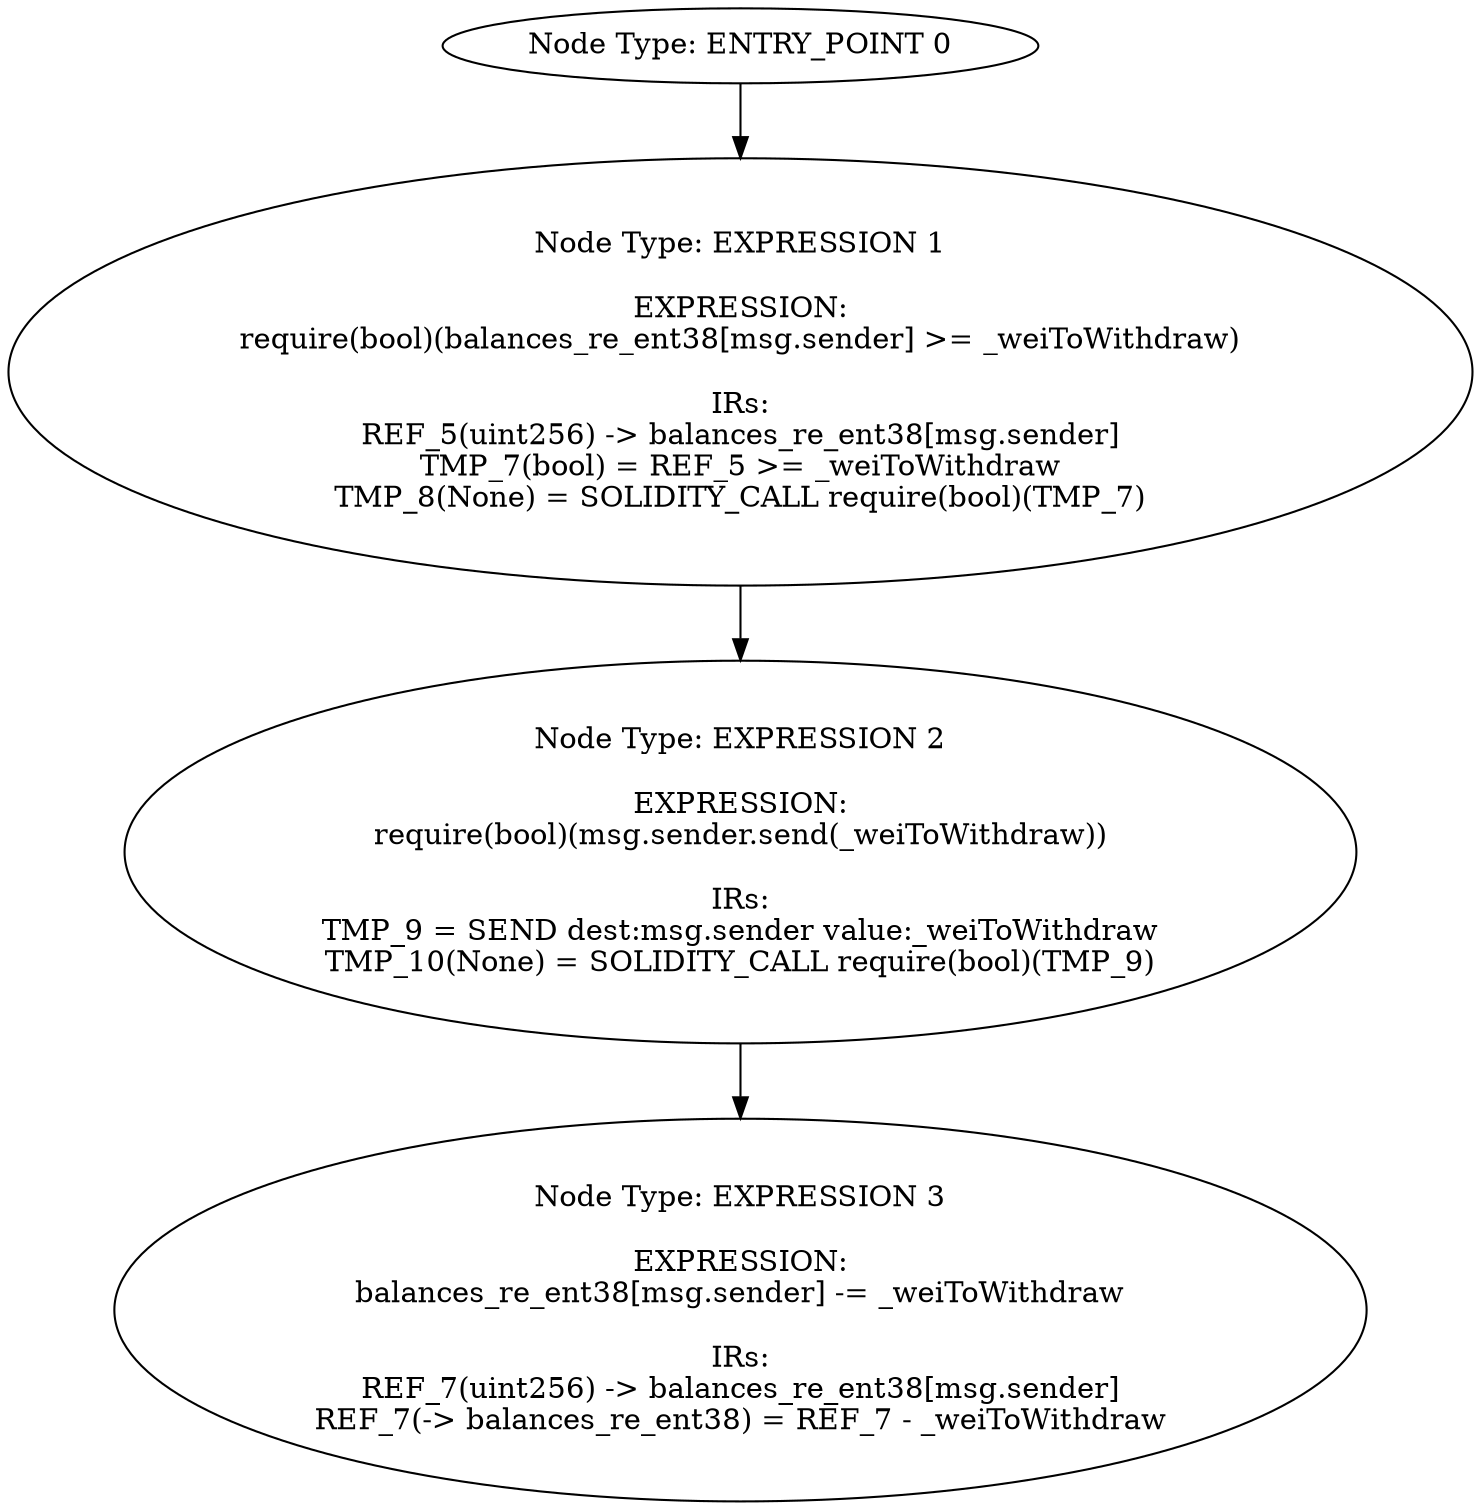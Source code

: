 digraph{
0[label="Node Type: ENTRY_POINT 0
"];
0->1;
1[label="Node Type: EXPRESSION 1

EXPRESSION:
require(bool)(balances_re_ent38[msg.sender] >= _weiToWithdraw)

IRs:
REF_5(uint256) -> balances_re_ent38[msg.sender]
TMP_7(bool) = REF_5 >= _weiToWithdraw
TMP_8(None) = SOLIDITY_CALL require(bool)(TMP_7)"];
1->2;
2[label="Node Type: EXPRESSION 2

EXPRESSION:
require(bool)(msg.sender.send(_weiToWithdraw))

IRs:
TMP_9 = SEND dest:msg.sender value:_weiToWithdraw
TMP_10(None) = SOLIDITY_CALL require(bool)(TMP_9)"];
2->3;
3[label="Node Type: EXPRESSION 3

EXPRESSION:
balances_re_ent38[msg.sender] -= _weiToWithdraw

IRs:
REF_7(uint256) -> balances_re_ent38[msg.sender]
REF_7(-> balances_re_ent38) = REF_7 - _weiToWithdraw"];
}
